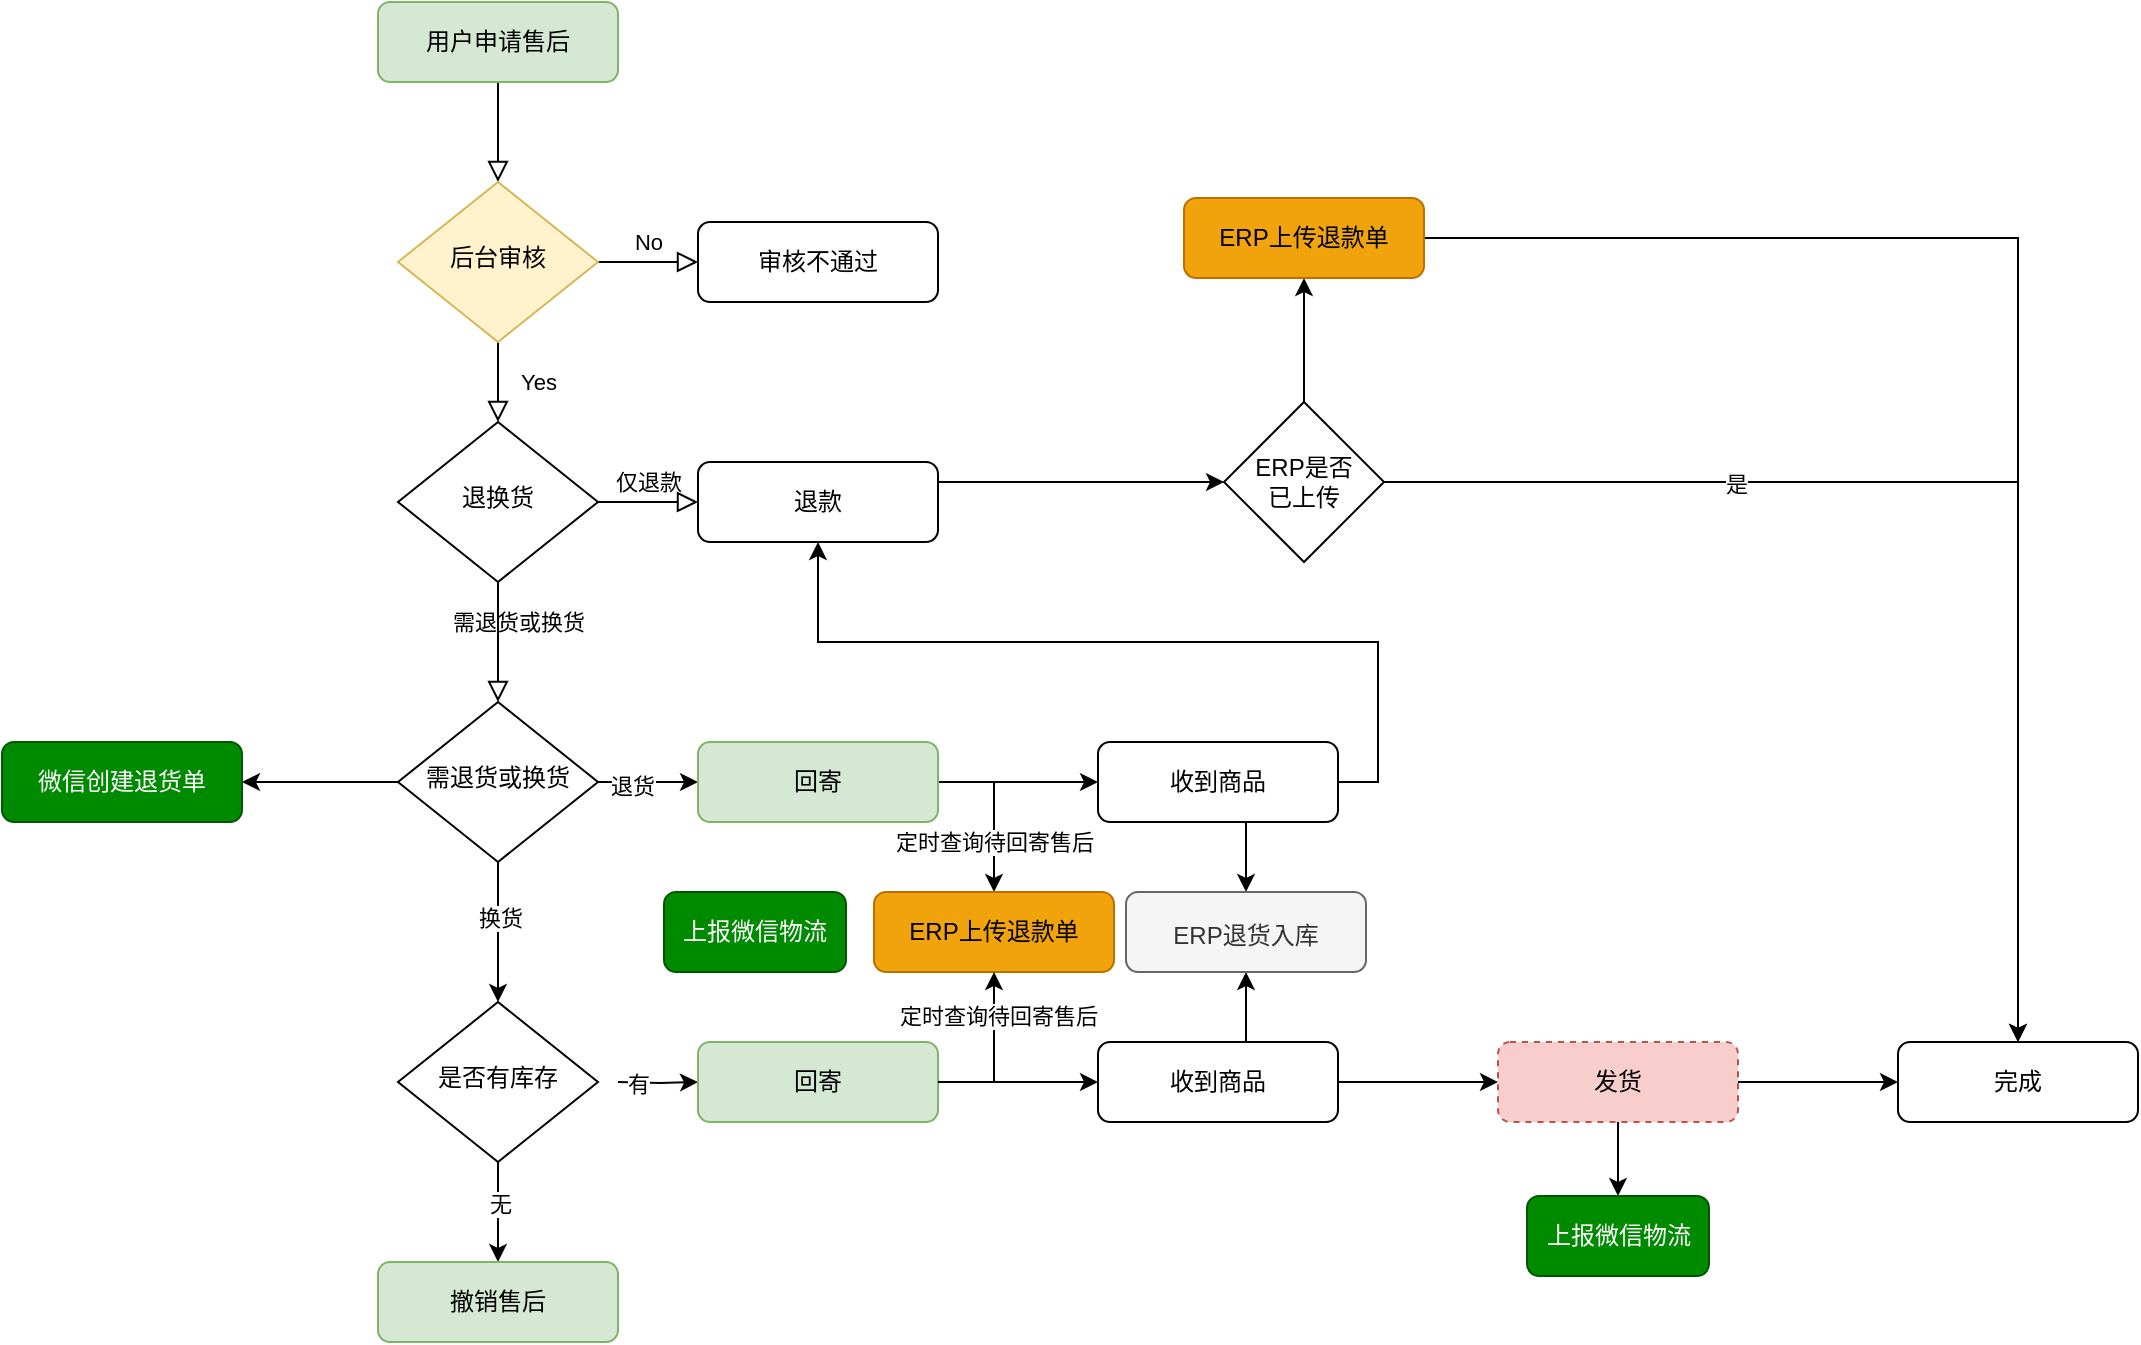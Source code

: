 <mxfile version="23.0.2" type="github">
  <diagram id="C5RBs43oDa-KdzZeNtuy" name="Page-1">
    <mxGraphModel dx="1758" dy="844" grid="0" gridSize="10" guides="1" tooltips="1" connect="1" arrows="1" fold="1" page="0" pageScale="1" pageWidth="827" pageHeight="1169" math="0" shadow="0">
      <root>
        <mxCell id="WIyWlLk6GJQsqaUBKTNV-0" />
        <mxCell id="WIyWlLk6GJQsqaUBKTNV-1" parent="WIyWlLk6GJQsqaUBKTNV-0" />
        <mxCell id="WIyWlLk6GJQsqaUBKTNV-2" value="" style="rounded=0;html=1;jettySize=auto;orthogonalLoop=1;fontSize=11;endArrow=block;endFill=0;endSize=8;strokeWidth=1;shadow=0;labelBackgroundColor=none;edgeStyle=orthogonalEdgeStyle;" parent="WIyWlLk6GJQsqaUBKTNV-1" source="WIyWlLk6GJQsqaUBKTNV-3" target="WIyWlLk6GJQsqaUBKTNV-6" edge="1">
          <mxGeometry relative="1" as="geometry" />
        </mxCell>
        <mxCell id="WIyWlLk6GJQsqaUBKTNV-3" value="用户申请售后" style="rounded=1;whiteSpace=wrap;html=1;fontSize=12;glass=0;strokeWidth=1;shadow=0;fillColor=#d5e8d4;strokeColor=#82b366;" parent="WIyWlLk6GJQsqaUBKTNV-1" vertex="1">
          <mxGeometry x="160" y="80" width="120" height="40" as="geometry" />
        </mxCell>
        <mxCell id="WIyWlLk6GJQsqaUBKTNV-4" value="Yes" style="rounded=0;html=1;jettySize=auto;orthogonalLoop=1;fontSize=11;endArrow=block;endFill=0;endSize=8;strokeWidth=1;shadow=0;labelBackgroundColor=none;edgeStyle=orthogonalEdgeStyle;" parent="WIyWlLk6GJQsqaUBKTNV-1" source="WIyWlLk6GJQsqaUBKTNV-6" target="WIyWlLk6GJQsqaUBKTNV-10" edge="1">
          <mxGeometry y="20" relative="1" as="geometry">
            <mxPoint as="offset" />
          </mxGeometry>
        </mxCell>
        <mxCell id="WIyWlLk6GJQsqaUBKTNV-5" value="No" style="edgeStyle=orthogonalEdgeStyle;rounded=0;html=1;jettySize=auto;orthogonalLoop=1;fontSize=11;endArrow=block;endFill=0;endSize=8;strokeWidth=1;shadow=0;labelBackgroundColor=none;" parent="WIyWlLk6GJQsqaUBKTNV-1" source="WIyWlLk6GJQsqaUBKTNV-6" target="WIyWlLk6GJQsqaUBKTNV-7" edge="1">
          <mxGeometry y="10" relative="1" as="geometry">
            <mxPoint as="offset" />
          </mxGeometry>
        </mxCell>
        <mxCell id="WIyWlLk6GJQsqaUBKTNV-6" value="后台审核" style="rhombus;whiteSpace=wrap;html=1;shadow=0;fontFamily=Helvetica;fontSize=12;align=center;strokeWidth=1;spacing=6;spacingTop=-4;fillColor=#fff2cc;strokeColor=#d6b656;" parent="WIyWlLk6GJQsqaUBKTNV-1" vertex="1">
          <mxGeometry x="170" y="170" width="100" height="80" as="geometry" />
        </mxCell>
        <mxCell id="WIyWlLk6GJQsqaUBKTNV-7" value="审核不通过" style="rounded=1;whiteSpace=wrap;html=1;fontSize=12;glass=0;strokeWidth=1;shadow=0;" parent="WIyWlLk6GJQsqaUBKTNV-1" vertex="1">
          <mxGeometry x="320" y="190" width="120" height="40" as="geometry" />
        </mxCell>
        <mxCell id="WIyWlLk6GJQsqaUBKTNV-8" value="需退货或换货" style="rounded=0;html=1;jettySize=auto;orthogonalLoop=1;fontSize=11;endArrow=block;endFill=0;endSize=8;strokeWidth=1;shadow=0;labelBackgroundColor=none;edgeStyle=orthogonalEdgeStyle;entryX=0.5;entryY=0;entryDx=0;entryDy=0;" parent="WIyWlLk6GJQsqaUBKTNV-1" source="WIyWlLk6GJQsqaUBKTNV-10" target="570wTZMQP3GdKSf98CXv-2" edge="1">
          <mxGeometry x="-0.333" y="10" relative="1" as="geometry">
            <mxPoint as="offset" />
            <mxPoint x="220" y="430" as="targetPoint" />
          </mxGeometry>
        </mxCell>
        <mxCell id="WIyWlLk6GJQsqaUBKTNV-9" value="仅退款" style="edgeStyle=orthogonalEdgeStyle;rounded=0;html=1;jettySize=auto;orthogonalLoop=1;fontSize=11;endArrow=block;endFill=0;endSize=8;strokeWidth=1;shadow=0;labelBackgroundColor=none;" parent="WIyWlLk6GJQsqaUBKTNV-1" source="WIyWlLk6GJQsqaUBKTNV-10" target="WIyWlLk6GJQsqaUBKTNV-12" edge="1">
          <mxGeometry y="10" relative="1" as="geometry">
            <mxPoint as="offset" />
          </mxGeometry>
        </mxCell>
        <mxCell id="WIyWlLk6GJQsqaUBKTNV-10" value="退换货" style="rhombus;whiteSpace=wrap;html=1;shadow=0;fontFamily=Helvetica;fontSize=12;align=center;strokeWidth=1;spacing=6;spacingTop=-4;" parent="WIyWlLk6GJQsqaUBKTNV-1" vertex="1">
          <mxGeometry x="170" y="290" width="100" height="80" as="geometry" />
        </mxCell>
        <mxCell id="lqOlxi1IafW7Y4yV0dQ4-6" style="edgeStyle=orthogonalEdgeStyle;rounded=0;orthogonalLoop=1;jettySize=auto;html=1;exitX=1;exitY=0.25;exitDx=0;exitDy=0;" edge="1" parent="WIyWlLk6GJQsqaUBKTNV-1" source="WIyWlLk6GJQsqaUBKTNV-12" target="lqOlxi1IafW7Y4yV0dQ4-5">
          <mxGeometry relative="1" as="geometry" />
        </mxCell>
        <mxCell id="WIyWlLk6GJQsqaUBKTNV-12" value="退款" style="rounded=1;whiteSpace=wrap;html=1;fontSize=12;glass=0;strokeWidth=1;shadow=0;" parent="WIyWlLk6GJQsqaUBKTNV-1" vertex="1">
          <mxGeometry x="320" y="310" width="120" height="40" as="geometry" />
        </mxCell>
        <mxCell id="570wTZMQP3GdKSf98CXv-0" value="完成" style="rounded=1;whiteSpace=wrap;html=1;fontSize=12;glass=0;strokeWidth=1;shadow=0;" parent="WIyWlLk6GJQsqaUBKTNV-1" vertex="1">
          <mxGeometry x="920" y="600" width="120" height="40" as="geometry" />
        </mxCell>
        <mxCell id="570wTZMQP3GdKSf98CXv-4" style="edgeStyle=orthogonalEdgeStyle;rounded=0;orthogonalLoop=1;jettySize=auto;html=1;exitX=1;exitY=0.5;exitDx=0;exitDy=0;entryX=0;entryY=0.5;entryDx=0;entryDy=0;" parent="WIyWlLk6GJQsqaUBKTNV-1" source="570wTZMQP3GdKSf98CXv-2" target="570wTZMQP3GdKSf98CXv-3" edge="1">
          <mxGeometry relative="1" as="geometry" />
        </mxCell>
        <mxCell id="570wTZMQP3GdKSf98CXv-10" value="退货" style="edgeLabel;html=1;align=center;verticalAlign=middle;resizable=0;points=[];" parent="570wTZMQP3GdKSf98CXv-4" vertex="1" connectable="0">
          <mxGeometry x="-0.32" y="-2" relative="1" as="geometry">
            <mxPoint as="offset" />
          </mxGeometry>
        </mxCell>
        <mxCell id="570wTZMQP3GdKSf98CXv-9" style="edgeStyle=orthogonalEdgeStyle;rounded=0;orthogonalLoop=1;jettySize=auto;html=1;exitX=0.5;exitY=1;exitDx=0;exitDy=0;entryX=0.5;entryY=0;entryDx=0;entryDy=0;" parent="WIyWlLk6GJQsqaUBKTNV-1" source="570wTZMQP3GdKSf98CXv-2" target="570wTZMQP3GdKSf98CXv-19" edge="1">
          <mxGeometry relative="1" as="geometry">
            <mxPoint x="220" y="570" as="targetPoint" />
          </mxGeometry>
        </mxCell>
        <mxCell id="570wTZMQP3GdKSf98CXv-11" value="换货" style="edgeLabel;html=1;align=center;verticalAlign=middle;resizable=0;points=[];" parent="570wTZMQP3GdKSf98CXv-9" vertex="1" connectable="0">
          <mxGeometry x="-0.2" y="1" relative="1" as="geometry">
            <mxPoint as="offset" />
          </mxGeometry>
        </mxCell>
        <mxCell id="lqOlxi1IafW7Y4yV0dQ4-2" style="edgeStyle=orthogonalEdgeStyle;rounded=0;orthogonalLoop=1;jettySize=auto;html=1;exitX=0;exitY=0.5;exitDx=0;exitDy=0;entryX=1;entryY=0.5;entryDx=0;entryDy=0;" edge="1" parent="WIyWlLk6GJQsqaUBKTNV-1" source="570wTZMQP3GdKSf98CXv-2" target="lqOlxi1IafW7Y4yV0dQ4-0">
          <mxGeometry relative="1" as="geometry" />
        </mxCell>
        <mxCell id="570wTZMQP3GdKSf98CXv-2" value="需退货或换货" style="rhombus;whiteSpace=wrap;html=1;shadow=0;fontFamily=Helvetica;fontSize=12;align=center;strokeWidth=1;spacing=6;spacingTop=-4;" parent="WIyWlLk6GJQsqaUBKTNV-1" vertex="1">
          <mxGeometry x="170" y="430" width="100" height="80" as="geometry" />
        </mxCell>
        <mxCell id="570wTZMQP3GdKSf98CXv-6" style="edgeStyle=orthogonalEdgeStyle;rounded=0;orthogonalLoop=1;jettySize=auto;html=1;exitX=1;exitY=0.5;exitDx=0;exitDy=0;" parent="WIyWlLk6GJQsqaUBKTNV-1" source="570wTZMQP3GdKSf98CXv-3" target="570wTZMQP3GdKSf98CXv-5" edge="1">
          <mxGeometry relative="1" as="geometry" />
        </mxCell>
        <mxCell id="lqOlxi1IafW7Y4yV0dQ4-4" style="edgeStyle=orthogonalEdgeStyle;rounded=0;orthogonalLoop=1;jettySize=auto;html=1;exitX=1;exitY=0.5;exitDx=0;exitDy=0;" edge="1" parent="WIyWlLk6GJQsqaUBKTNV-1" source="570wTZMQP3GdKSf98CXv-3" target="lqOlxi1IafW7Y4yV0dQ4-3">
          <mxGeometry relative="1" as="geometry" />
        </mxCell>
        <mxCell id="lqOlxi1IafW7Y4yV0dQ4-12" value="定时查询待回寄售后" style="edgeLabel;html=1;align=center;verticalAlign=middle;resizable=0;points=[];" vertex="1" connectable="0" parent="lqOlxi1IafW7Y4yV0dQ4-4">
          <mxGeometry x="0.265" y="-1" relative="1" as="geometry">
            <mxPoint x="1" y="5" as="offset" />
          </mxGeometry>
        </mxCell>
        <mxCell id="570wTZMQP3GdKSf98CXv-3" value="回寄" style="rounded=1;whiteSpace=wrap;html=1;fontSize=12;glass=0;strokeWidth=1;shadow=0;fillColor=#d5e8d4;strokeColor=#82b366;" parent="WIyWlLk6GJQsqaUBKTNV-1" vertex="1">
          <mxGeometry x="320" y="450" width="120" height="40" as="geometry" />
        </mxCell>
        <mxCell id="570wTZMQP3GdKSf98CXv-7" style="edgeStyle=orthogonalEdgeStyle;rounded=0;orthogonalLoop=1;jettySize=auto;html=1;exitX=1;exitY=0.5;exitDx=0;exitDy=0;entryX=0.5;entryY=1;entryDx=0;entryDy=0;" parent="WIyWlLk6GJQsqaUBKTNV-1" source="570wTZMQP3GdKSf98CXv-5" target="WIyWlLk6GJQsqaUBKTNV-12" edge="1">
          <mxGeometry relative="1" as="geometry" />
        </mxCell>
        <mxCell id="lqOlxi1IafW7Y4yV0dQ4-20" style="edgeStyle=orthogonalEdgeStyle;rounded=0;orthogonalLoop=1;jettySize=auto;html=1;exitX=0.5;exitY=1;exitDx=0;exitDy=0;entryX=0.5;entryY=0;entryDx=0;entryDy=0;" edge="1" parent="WIyWlLk6GJQsqaUBKTNV-1" source="570wTZMQP3GdKSf98CXv-5" target="lqOlxi1IafW7Y4yV0dQ4-19">
          <mxGeometry relative="1" as="geometry" />
        </mxCell>
        <mxCell id="570wTZMQP3GdKSf98CXv-5" value="收到商品" style="rounded=1;whiteSpace=wrap;html=1;fontSize=12;glass=0;strokeWidth=1;shadow=0;" parent="WIyWlLk6GJQsqaUBKTNV-1" vertex="1">
          <mxGeometry x="520" y="450" width="120" height="40" as="geometry" />
        </mxCell>
        <mxCell id="570wTZMQP3GdKSf98CXv-13" style="edgeStyle=orthogonalEdgeStyle;rounded=0;orthogonalLoop=1;jettySize=auto;html=1;exitX=1;exitY=0.5;exitDx=0;exitDy=0;" parent="WIyWlLk6GJQsqaUBKTNV-1" target="570wTZMQP3GdKSf98CXv-12" edge="1">
          <mxGeometry relative="1" as="geometry">
            <mxPoint x="280" y="620" as="sourcePoint" />
          </mxGeometry>
        </mxCell>
        <mxCell id="570wTZMQP3GdKSf98CXv-20" value="有" style="edgeLabel;html=1;align=center;verticalAlign=middle;resizable=0;points=[];" parent="570wTZMQP3GdKSf98CXv-13" vertex="1" connectable="0">
          <mxGeometry x="-0.505" y="-1" relative="1" as="geometry">
            <mxPoint as="offset" />
          </mxGeometry>
        </mxCell>
        <mxCell id="570wTZMQP3GdKSf98CXv-15" style="edgeStyle=orthogonalEdgeStyle;rounded=0;orthogonalLoop=1;jettySize=auto;html=1;exitX=1;exitY=0.5;exitDx=0;exitDy=0;" parent="WIyWlLk6GJQsqaUBKTNV-1" source="570wTZMQP3GdKSf98CXv-12" target="570wTZMQP3GdKSf98CXv-14" edge="1">
          <mxGeometry relative="1" as="geometry" />
        </mxCell>
        <mxCell id="570wTZMQP3GdKSf98CXv-12" value="回寄" style="rounded=1;whiteSpace=wrap;html=1;fontSize=12;glass=0;strokeWidth=1;shadow=0;fillColor=#d5e8d4;strokeColor=#82b366;" parent="WIyWlLk6GJQsqaUBKTNV-1" vertex="1">
          <mxGeometry x="320" y="600" width="120" height="40" as="geometry" />
        </mxCell>
        <mxCell id="570wTZMQP3GdKSf98CXv-17" style="edgeStyle=orthogonalEdgeStyle;rounded=0;orthogonalLoop=1;jettySize=auto;html=1;exitX=1;exitY=0.5;exitDx=0;exitDy=0;" parent="WIyWlLk6GJQsqaUBKTNV-1" source="570wTZMQP3GdKSf98CXv-14" target="570wTZMQP3GdKSf98CXv-16" edge="1">
          <mxGeometry relative="1" as="geometry" />
        </mxCell>
        <mxCell id="lqOlxi1IafW7Y4yV0dQ4-21" style="edgeStyle=orthogonalEdgeStyle;rounded=0;orthogonalLoop=1;jettySize=auto;html=1;exitX=0.5;exitY=0;exitDx=0;exitDy=0;entryX=0.5;entryY=1;entryDx=0;entryDy=0;" edge="1" parent="WIyWlLk6GJQsqaUBKTNV-1" source="570wTZMQP3GdKSf98CXv-14" target="lqOlxi1IafW7Y4yV0dQ4-19">
          <mxGeometry relative="1" as="geometry" />
        </mxCell>
        <mxCell id="570wTZMQP3GdKSf98CXv-14" value="收到商品" style="rounded=1;whiteSpace=wrap;html=1;fontSize=12;glass=0;strokeWidth=1;shadow=0;" parent="WIyWlLk6GJQsqaUBKTNV-1" vertex="1">
          <mxGeometry x="520" y="600" width="120" height="40" as="geometry" />
        </mxCell>
        <mxCell id="570wTZMQP3GdKSf98CXv-18" style="edgeStyle=orthogonalEdgeStyle;rounded=0;orthogonalLoop=1;jettySize=auto;html=1;exitX=1;exitY=0.5;exitDx=0;exitDy=0;" parent="WIyWlLk6GJQsqaUBKTNV-1" source="570wTZMQP3GdKSf98CXv-16" target="570wTZMQP3GdKSf98CXv-0" edge="1">
          <mxGeometry relative="1" as="geometry" />
        </mxCell>
        <mxCell id="lqOlxi1IafW7Y4yV0dQ4-18" style="edgeStyle=orthogonalEdgeStyle;rounded=0;orthogonalLoop=1;jettySize=auto;html=1;exitX=0.5;exitY=1;exitDx=0;exitDy=0;" edge="1" parent="WIyWlLk6GJQsqaUBKTNV-1" source="570wTZMQP3GdKSf98CXv-16" target="lqOlxi1IafW7Y4yV0dQ4-17">
          <mxGeometry relative="1" as="geometry" />
        </mxCell>
        <mxCell id="570wTZMQP3GdKSf98CXv-16" value="发货" style="rounded=1;whiteSpace=wrap;html=1;fontSize=12;glass=0;strokeWidth=1;shadow=0;fillColor=#f8cecc;strokeColor=#b85450;dashed=1;" parent="WIyWlLk6GJQsqaUBKTNV-1" vertex="1">
          <mxGeometry x="720" y="600" width="120" height="40" as="geometry" />
        </mxCell>
        <mxCell id="570wTZMQP3GdKSf98CXv-27" style="edgeStyle=orthogonalEdgeStyle;rounded=0;orthogonalLoop=1;jettySize=auto;html=1;exitX=0.5;exitY=1;exitDx=0;exitDy=0;entryX=0.5;entryY=0;entryDx=0;entryDy=0;" parent="WIyWlLk6GJQsqaUBKTNV-1" source="570wTZMQP3GdKSf98CXv-19" target="570wTZMQP3GdKSf98CXv-26" edge="1">
          <mxGeometry relative="1" as="geometry" />
        </mxCell>
        <mxCell id="570wTZMQP3GdKSf98CXv-28" value="无" style="edgeLabel;html=1;align=center;verticalAlign=middle;resizable=0;points=[];" parent="570wTZMQP3GdKSf98CXv-27" vertex="1" connectable="0">
          <mxGeometry x="-0.16" y="1" relative="1" as="geometry">
            <mxPoint as="offset" />
          </mxGeometry>
        </mxCell>
        <mxCell id="570wTZMQP3GdKSf98CXv-19" value="是否有库存" style="rhombus;whiteSpace=wrap;html=1;shadow=0;fontFamily=Helvetica;fontSize=12;align=center;strokeWidth=1;spacing=6;spacingTop=-4;" parent="WIyWlLk6GJQsqaUBKTNV-1" vertex="1">
          <mxGeometry x="170" y="580" width="100" height="80" as="geometry" />
        </mxCell>
        <mxCell id="570wTZMQP3GdKSf98CXv-26" value="撤销售后" style="rounded=1;whiteSpace=wrap;html=1;fontSize=12;glass=0;strokeWidth=1;shadow=0;fillColor=#d5e8d4;strokeColor=#82b366;" parent="WIyWlLk6GJQsqaUBKTNV-1" vertex="1">
          <mxGeometry x="160" y="710" width="120" height="40" as="geometry" />
        </mxCell>
        <mxCell id="lqOlxi1IafW7Y4yV0dQ4-0" value="微信创建退货单" style="rounded=1;whiteSpace=wrap;html=1;fontSize=12;glass=0;strokeWidth=1;shadow=0;fillColor=#008a00;fontColor=#ffffff;strokeColor=#005700;" vertex="1" parent="WIyWlLk6GJQsqaUBKTNV-1">
          <mxGeometry x="-28" y="450" width="120" height="40" as="geometry" />
        </mxCell>
        <mxCell id="lqOlxi1IafW7Y4yV0dQ4-3" value="ERP上传退款单" style="rounded=1;whiteSpace=wrap;html=1;fontSize=12;glass=0;strokeWidth=1;shadow=0;fillColor=#f0a30a;strokeColor=#BD7000;fontColor=#000000;" vertex="1" parent="WIyWlLk6GJQsqaUBKTNV-1">
          <mxGeometry x="408" y="525" width="120" height="40" as="geometry" />
        </mxCell>
        <mxCell id="lqOlxi1IafW7Y4yV0dQ4-7" style="edgeStyle=orthogonalEdgeStyle;rounded=0;orthogonalLoop=1;jettySize=auto;html=1;exitX=1;exitY=0.5;exitDx=0;exitDy=0;entryX=0.5;entryY=0;entryDx=0;entryDy=0;" edge="1" parent="WIyWlLk6GJQsqaUBKTNV-1" source="lqOlxi1IafW7Y4yV0dQ4-5" target="570wTZMQP3GdKSf98CXv-0">
          <mxGeometry relative="1" as="geometry" />
        </mxCell>
        <mxCell id="lqOlxi1IafW7Y4yV0dQ4-8" value="是" style="edgeLabel;html=1;align=center;verticalAlign=middle;resizable=0;points=[];" vertex="1" connectable="0" parent="lqOlxi1IafW7Y4yV0dQ4-7">
          <mxGeometry x="-0.41" y="-1" relative="1" as="geometry">
            <mxPoint as="offset" />
          </mxGeometry>
        </mxCell>
        <mxCell id="lqOlxi1IafW7Y4yV0dQ4-10" style="edgeStyle=orthogonalEdgeStyle;rounded=0;orthogonalLoop=1;jettySize=auto;html=1;exitX=0.5;exitY=0;exitDx=0;exitDy=0;" edge="1" parent="WIyWlLk6GJQsqaUBKTNV-1" source="lqOlxi1IafW7Y4yV0dQ4-5" target="lqOlxi1IafW7Y4yV0dQ4-9">
          <mxGeometry relative="1" as="geometry" />
        </mxCell>
        <mxCell id="lqOlxi1IafW7Y4yV0dQ4-5" value="ERP是否&lt;br&gt;已上传" style="rhombus;whiteSpace=wrap;html=1;" vertex="1" parent="WIyWlLk6GJQsqaUBKTNV-1">
          <mxGeometry x="583" y="280" width="80" height="80" as="geometry" />
        </mxCell>
        <mxCell id="lqOlxi1IafW7Y4yV0dQ4-11" style="edgeStyle=orthogonalEdgeStyle;rounded=0;orthogonalLoop=1;jettySize=auto;html=1;exitX=1;exitY=0.5;exitDx=0;exitDy=0;entryX=0.5;entryY=0;entryDx=0;entryDy=0;" edge="1" parent="WIyWlLk6GJQsqaUBKTNV-1" source="lqOlxi1IafW7Y4yV0dQ4-9" target="570wTZMQP3GdKSf98CXv-0">
          <mxGeometry relative="1" as="geometry" />
        </mxCell>
        <mxCell id="lqOlxi1IafW7Y4yV0dQ4-9" value="ERP上传退款单" style="rounded=1;whiteSpace=wrap;html=1;fontSize=12;glass=0;strokeWidth=1;shadow=0;fillColor=#f0a30a;strokeColor=#BD7000;fontColor=#000000;" vertex="1" parent="WIyWlLk6GJQsqaUBKTNV-1">
          <mxGeometry x="563" y="178" width="120" height="40" as="geometry" />
        </mxCell>
        <mxCell id="lqOlxi1IafW7Y4yV0dQ4-14" style="edgeStyle=orthogonalEdgeStyle;rounded=0;orthogonalLoop=1;jettySize=auto;html=1;exitX=1;exitY=0.5;exitDx=0;exitDy=0;entryX=0.5;entryY=1;entryDx=0;entryDy=0;" edge="1" parent="WIyWlLk6GJQsqaUBKTNV-1" source="570wTZMQP3GdKSf98CXv-12" target="lqOlxi1IafW7Y4yV0dQ4-3">
          <mxGeometry relative="1" as="geometry">
            <mxPoint x="580" y="536" as="sourcePoint" />
            <mxPoint x="608" y="591" as="targetPoint" />
          </mxGeometry>
        </mxCell>
        <mxCell id="lqOlxi1IafW7Y4yV0dQ4-15" value="定时查询待回寄售后" style="edgeLabel;html=1;align=center;verticalAlign=middle;resizable=0;points=[];" vertex="1" connectable="0" parent="lqOlxi1IafW7Y4yV0dQ4-14">
          <mxGeometry x="0.265" y="-1" relative="1" as="geometry">
            <mxPoint x="1" y="-9" as="offset" />
          </mxGeometry>
        </mxCell>
        <mxCell id="lqOlxi1IafW7Y4yV0dQ4-16" value="上报微信物流" style="rounded=1;whiteSpace=wrap;html=1;fontSize=12;glass=0;strokeWidth=1;shadow=0;fillColor=#008a00;fontColor=#ffffff;strokeColor=#005700;" vertex="1" parent="WIyWlLk6GJQsqaUBKTNV-1">
          <mxGeometry x="303" y="525" width="91" height="40" as="geometry" />
        </mxCell>
        <mxCell id="lqOlxi1IafW7Y4yV0dQ4-17" value="上报微信物流" style="rounded=1;whiteSpace=wrap;html=1;fontSize=12;glass=0;strokeWidth=1;shadow=0;fillColor=#008a00;fontColor=#ffffff;strokeColor=#005700;" vertex="1" parent="WIyWlLk6GJQsqaUBKTNV-1">
          <mxGeometry x="734.5" y="677" width="91" height="40" as="geometry" />
        </mxCell>
        <mxCell id="lqOlxi1IafW7Y4yV0dQ4-19" value="ERP退货入库&lt;span style=&quot;box-sizing: border-box; font-weight: 700; max-width: 928px; color: rgb(51, 51, 51); font-family: &amp;quot;Helvetica Neue&amp;quot;, Helvetica, Arial, sans-serif; font-size: 14px; text-align: left;&quot;&gt;&lt;/span&gt;" style="rounded=1;whiteSpace=wrap;html=1;fontSize=12;glass=0;strokeWidth=1;shadow=0;fillColor=#f5f5f5;strokeColor=#666666;fontColor=#333333;" vertex="1" parent="WIyWlLk6GJQsqaUBKTNV-1">
          <mxGeometry x="534" y="525" width="120" height="40" as="geometry" />
        </mxCell>
      </root>
    </mxGraphModel>
  </diagram>
</mxfile>
